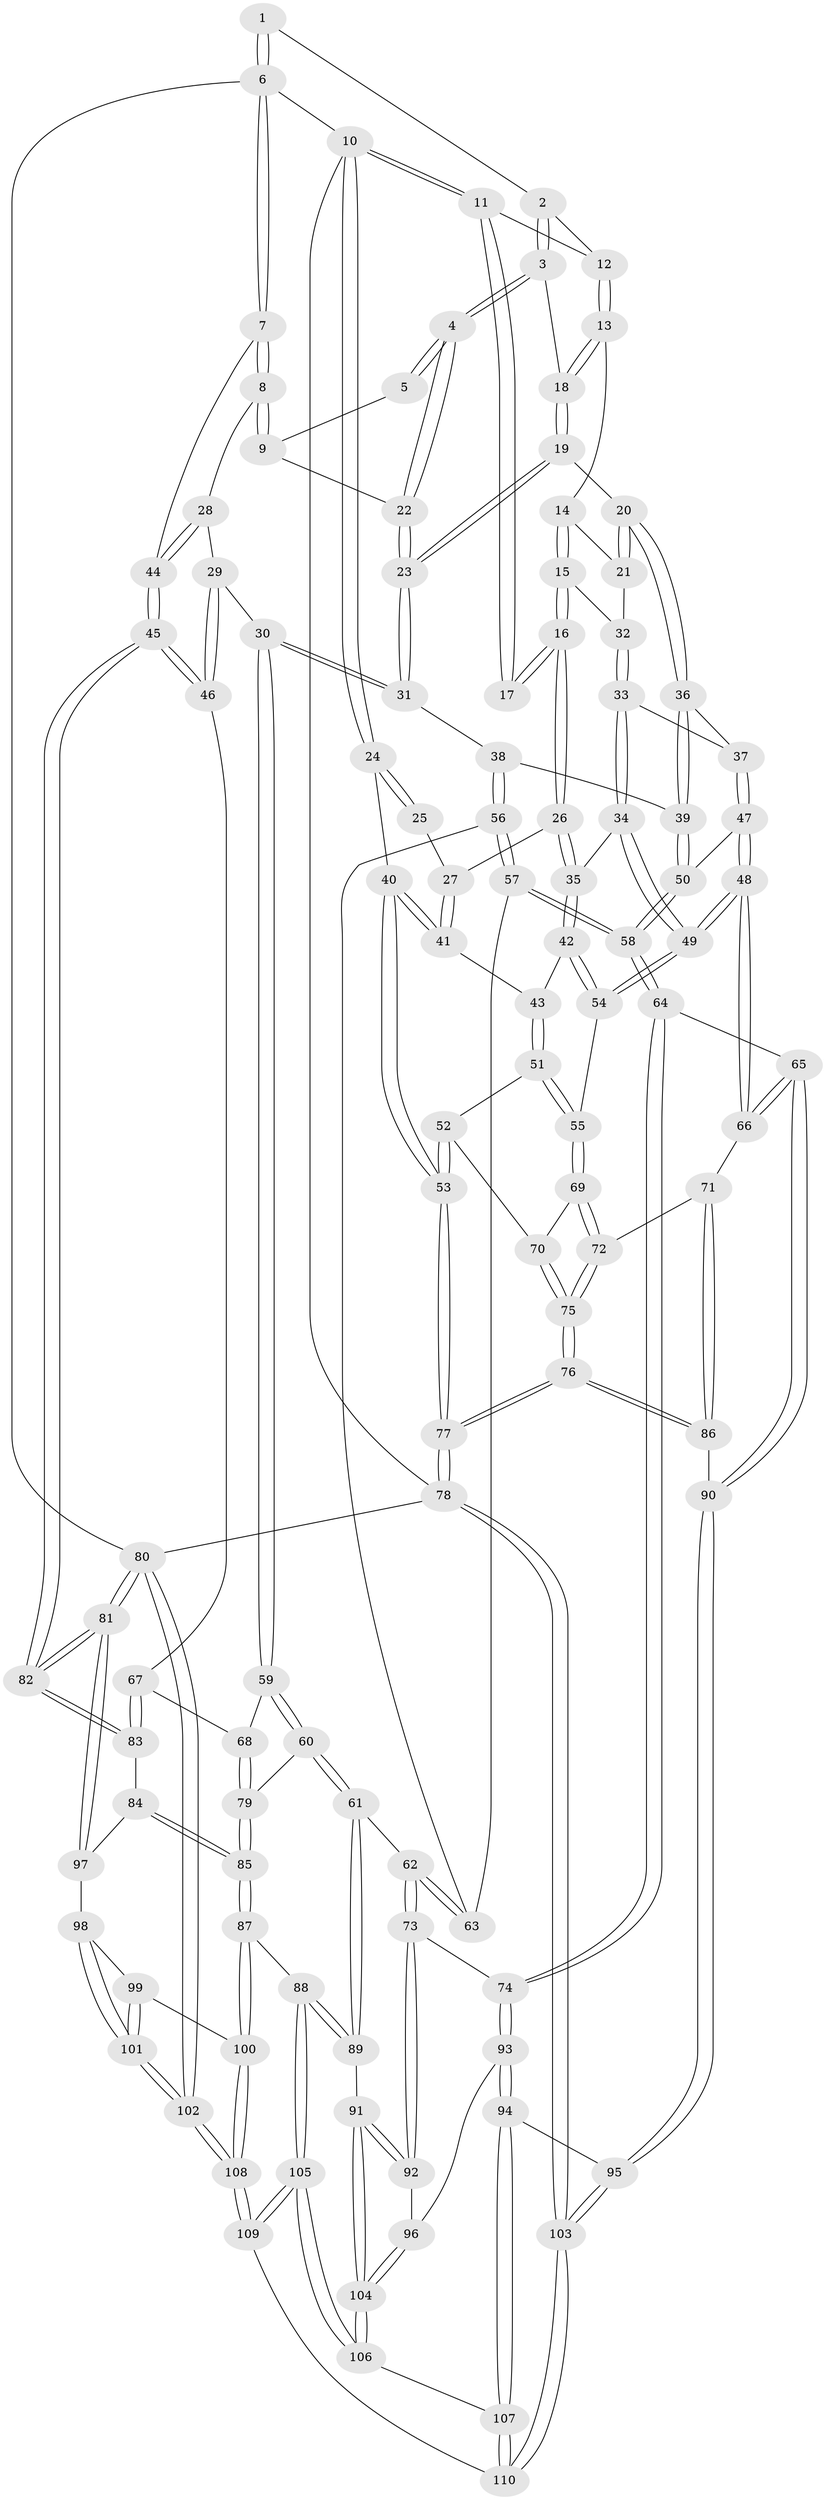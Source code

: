 // coarse degree distribution, {4: 0.44776119402985076, 3: 0.5074626865671642, 2: 0.04477611940298507}
// Generated by graph-tools (version 1.1) at 2025/38/03/04/25 23:38:27]
// undirected, 110 vertices, 272 edges
graph export_dot {
  node [color=gray90,style=filled];
  1 [pos="+0.8738225078553021+0"];
  2 [pos="+0.43488972251214963+0"];
  3 [pos="+0.5211528259995456+0.02016368740451307"];
  4 [pos="+0.5622577570413105+0.08529038577316418"];
  5 [pos="+0.7965876140119881+0"];
  6 [pos="+1+0"];
  7 [pos="+1+0.04967724687812358"];
  8 [pos="+0.7806138260103989+0.09949312634213282"];
  9 [pos="+0.775478420041385+0.08287482899620413"];
  10 [pos="+0+0"];
  11 [pos="+0.2383113478521862+0"];
  12 [pos="+0.27386536641137443+0"];
  13 [pos="+0.27908397733232093+0"];
  14 [pos="+0.275920618787404+0.04478763531724763"];
  15 [pos="+0.22061945629498317+0.16457441150085292"];
  16 [pos="+0.13803445675273268+0.19866308451095643"];
  17 [pos="+0.08802453859429182+0.13812436015168544"];
  18 [pos="+0.42255235357322213+0.15120322058030222"];
  19 [pos="+0.41806350139661064+0.20298807000868904"];
  20 [pos="+0.3777733389606731+0.2219708395283891"];
  21 [pos="+0.3380831664348882+0.15961321567667566"];
  22 [pos="+0.5668231979813799+0.09476046242589464"];
  23 [pos="+0.5666303570922134+0.20943595133161752"];
  24 [pos="+0+0.030022314178347886"];
  25 [pos="+0.04988715071457084+0.14347146561101837"];
  26 [pos="+0.1363703766273088+0.2070478625799353"];
  27 [pos="+0.03167046621175123+0.2623812280614994"];
  28 [pos="+0.7975346856848586+0.20920268431864228"];
  29 [pos="+0.7812789860751829+0.22477072808281678"];
  30 [pos="+0.6349457861153371+0.30578963439050194"];
  31 [pos="+0.6217661249220061+0.30284044691789497"];
  32 [pos="+0.24943336917633405+0.2177554939653156"];
  33 [pos="+0.283187535919339+0.2945082913348011"];
  34 [pos="+0.1893487134095898+0.32908492200168094"];
  35 [pos="+0.1737692509687614+0.32736520772834743"];
  36 [pos="+0.3607853970005681+0.25796580331363855"];
  37 [pos="+0.2892304941435286+0.29545201661682413"];
  38 [pos="+0.5757996146228611+0.33604125021262615"];
  39 [pos="+0.45142362533341823+0.34723961313022494"];
  40 [pos="+0+0.2506666570854966"];
  41 [pos="+0.018100715435516574+0.2783210330487928"];
  42 [pos="+0.14926276000080205+0.34054445478208983"];
  43 [pos="+0.07666281863786929+0.3394533875481637"];
  44 [pos="+1+0.26180688208540637"];
  45 [pos="+1+0.3056762470339141"];
  46 [pos="+0.8693129531197896+0.45013675563661454"];
  47 [pos="+0.31314828747011053+0.3588137544570104"];
  48 [pos="+0.2667282588811333+0.5095473057786388"];
  49 [pos="+0.2593372426864507+0.501944273161702"];
  50 [pos="+0.4023289724635057+0.41001587978217713"];
  51 [pos="+0.05033929150957255+0.38201753367781477"];
  52 [pos="+0+0.4311717673658599"];
  53 [pos="+0+0.45688994953214723"];
  54 [pos="+0.1337554432606107+0.44970751756185534"];
  55 [pos="+0.1008812164300459+0.4704553759297044"];
  56 [pos="+0.557385632063053+0.38470476935341574"];
  57 [pos="+0.4229318108161933+0.47340311658577855"];
  58 [pos="+0.39855466245991794+0.4820015557334083"];
  59 [pos="+0.6757010939467873+0.3771101726932353"];
  60 [pos="+0.6358984678096066+0.5430571888428568"];
  61 [pos="+0.5626325193948103+0.5728932221790074"];
  62 [pos="+0.5546259864415353+0.5723692466660587"];
  63 [pos="+0.5429431015470098+0.4651841334388778"];
  64 [pos="+0.36156940586927194+0.5634770264340687"];
  65 [pos="+0.282851786839821+0.5373657950958839"];
  66 [pos="+0.2769791323378291+0.5319871281407156"];
  67 [pos="+0.8470847910031531+0.47140620984794435"];
  68 [pos="+0.8067635611526649+0.4703391584580962"];
  69 [pos="+0.08634707033944124+0.49171011935827463"];
  70 [pos="+0.08156179455332944+0.4920276058955875"];
  71 [pos="+0.12450498765967674+0.5568814799134125"];
  72 [pos="+0.12230478138126367+0.5545271958710548"];
  73 [pos="+0.5043406496111044+0.5979626028451214"];
  74 [pos="+0.3927755605010589+0.6039428116662237"];
  75 [pos="+0+0.583092096216201"];
  76 [pos="+0+0.6855251350041075"];
  77 [pos="+0+0.6868285883762985"];
  78 [pos="+0+1"];
  79 [pos="+0.7165932560712202+0.5701457000825902"];
  80 [pos="+1+1"];
  81 [pos="+1+0.6559337036381038"];
  82 [pos="+1+0.6386443142578223"];
  83 [pos="+0.9032656675987477+0.6458066034777376"];
  84 [pos="+0.8557546897252014+0.6899954264096677"];
  85 [pos="+0.7649909542047678+0.7348201463805716"];
  86 [pos="+0.08565621110361837+0.7263143952031186"];
  87 [pos="+0.7368975163056726+0.7710229618686617"];
  88 [pos="+0.7292182036264444+0.7718477481531656"];
  89 [pos="+0.7228306419040507+0.7716144456293934"];
  90 [pos="+0.12499319597502904+0.747259231371673"];
  91 [pos="+0.7006233567540805+0.7772286716930088"];
  92 [pos="+0.563791301777712+0.742786807516877"];
  93 [pos="+0.3606288890610777+0.781234648933491"];
  94 [pos="+0.29885872558951315+0.8223409637395243"];
  95 [pos="+0.15845674405690305+0.7857989021434233"];
  96 [pos="+0.43614517937943514+0.8083974135308598"];
  97 [pos="+0.9385324383979844+0.792735920565681"];
  98 [pos="+0.9450908983459266+0.8234043193066155"];
  99 [pos="+0.8033516852806277+0.8293831606366868"];
  100 [pos="+0.7470649076467119+0.7877432655991091"];
  101 [pos="+1+1"];
  102 [pos="+1+1"];
  103 [pos="+0+1"];
  104 [pos="+0.5363810506372242+0.9222261060974006"];
  105 [pos="+0.577021011052335+1"];
  106 [pos="+0.5374663415306437+0.9766977175271558"];
  107 [pos="+0.30328126604407646+0.9140874128234788"];
  108 [pos="+0.767212801453854+1"];
  109 [pos="+0.5774297110231302+1"];
  110 [pos="+0.26555127451418603+1"];
  1 -- 2;
  1 -- 6;
  1 -- 6;
  2 -- 3;
  2 -- 3;
  2 -- 12;
  3 -- 4;
  3 -- 4;
  3 -- 18;
  4 -- 5;
  4 -- 5;
  4 -- 22;
  4 -- 22;
  5 -- 9;
  6 -- 7;
  6 -- 7;
  6 -- 10;
  6 -- 80;
  7 -- 8;
  7 -- 8;
  7 -- 44;
  8 -- 9;
  8 -- 9;
  8 -- 28;
  9 -- 22;
  10 -- 11;
  10 -- 11;
  10 -- 24;
  10 -- 24;
  10 -- 78;
  11 -- 12;
  11 -- 17;
  11 -- 17;
  12 -- 13;
  12 -- 13;
  13 -- 14;
  13 -- 18;
  13 -- 18;
  14 -- 15;
  14 -- 15;
  14 -- 21;
  15 -- 16;
  15 -- 16;
  15 -- 32;
  16 -- 17;
  16 -- 17;
  16 -- 26;
  16 -- 26;
  18 -- 19;
  18 -- 19;
  19 -- 20;
  19 -- 23;
  19 -- 23;
  20 -- 21;
  20 -- 21;
  20 -- 36;
  20 -- 36;
  21 -- 32;
  22 -- 23;
  22 -- 23;
  23 -- 31;
  23 -- 31;
  24 -- 25;
  24 -- 25;
  24 -- 40;
  25 -- 27;
  26 -- 27;
  26 -- 35;
  26 -- 35;
  27 -- 41;
  27 -- 41;
  28 -- 29;
  28 -- 44;
  28 -- 44;
  29 -- 30;
  29 -- 46;
  29 -- 46;
  30 -- 31;
  30 -- 31;
  30 -- 59;
  30 -- 59;
  31 -- 38;
  32 -- 33;
  32 -- 33;
  33 -- 34;
  33 -- 34;
  33 -- 37;
  34 -- 35;
  34 -- 49;
  34 -- 49;
  35 -- 42;
  35 -- 42;
  36 -- 37;
  36 -- 39;
  36 -- 39;
  37 -- 47;
  37 -- 47;
  38 -- 39;
  38 -- 56;
  38 -- 56;
  39 -- 50;
  39 -- 50;
  40 -- 41;
  40 -- 41;
  40 -- 53;
  40 -- 53;
  41 -- 43;
  42 -- 43;
  42 -- 54;
  42 -- 54;
  43 -- 51;
  43 -- 51;
  44 -- 45;
  44 -- 45;
  45 -- 46;
  45 -- 46;
  45 -- 82;
  45 -- 82;
  46 -- 67;
  47 -- 48;
  47 -- 48;
  47 -- 50;
  48 -- 49;
  48 -- 49;
  48 -- 66;
  48 -- 66;
  49 -- 54;
  49 -- 54;
  50 -- 58;
  50 -- 58;
  51 -- 52;
  51 -- 55;
  51 -- 55;
  52 -- 53;
  52 -- 53;
  52 -- 70;
  53 -- 77;
  53 -- 77;
  54 -- 55;
  55 -- 69;
  55 -- 69;
  56 -- 57;
  56 -- 57;
  56 -- 63;
  57 -- 58;
  57 -- 58;
  57 -- 63;
  58 -- 64;
  58 -- 64;
  59 -- 60;
  59 -- 60;
  59 -- 68;
  60 -- 61;
  60 -- 61;
  60 -- 79;
  61 -- 62;
  61 -- 89;
  61 -- 89;
  62 -- 63;
  62 -- 63;
  62 -- 73;
  62 -- 73;
  64 -- 65;
  64 -- 74;
  64 -- 74;
  65 -- 66;
  65 -- 66;
  65 -- 90;
  65 -- 90;
  66 -- 71;
  67 -- 68;
  67 -- 83;
  67 -- 83;
  68 -- 79;
  68 -- 79;
  69 -- 70;
  69 -- 72;
  69 -- 72;
  70 -- 75;
  70 -- 75;
  71 -- 72;
  71 -- 86;
  71 -- 86;
  72 -- 75;
  72 -- 75;
  73 -- 74;
  73 -- 92;
  73 -- 92;
  74 -- 93;
  74 -- 93;
  75 -- 76;
  75 -- 76;
  76 -- 77;
  76 -- 77;
  76 -- 86;
  76 -- 86;
  77 -- 78;
  77 -- 78;
  78 -- 103;
  78 -- 103;
  78 -- 80;
  79 -- 85;
  79 -- 85;
  80 -- 81;
  80 -- 81;
  80 -- 102;
  80 -- 102;
  81 -- 82;
  81 -- 82;
  81 -- 97;
  81 -- 97;
  82 -- 83;
  82 -- 83;
  83 -- 84;
  84 -- 85;
  84 -- 85;
  84 -- 97;
  85 -- 87;
  85 -- 87;
  86 -- 90;
  87 -- 88;
  87 -- 100;
  87 -- 100;
  88 -- 89;
  88 -- 89;
  88 -- 105;
  88 -- 105;
  89 -- 91;
  90 -- 95;
  90 -- 95;
  91 -- 92;
  91 -- 92;
  91 -- 104;
  91 -- 104;
  92 -- 96;
  93 -- 94;
  93 -- 94;
  93 -- 96;
  94 -- 95;
  94 -- 107;
  94 -- 107;
  95 -- 103;
  95 -- 103;
  96 -- 104;
  96 -- 104;
  97 -- 98;
  98 -- 99;
  98 -- 101;
  98 -- 101;
  99 -- 100;
  99 -- 101;
  99 -- 101;
  100 -- 108;
  100 -- 108;
  101 -- 102;
  101 -- 102;
  102 -- 108;
  102 -- 108;
  103 -- 110;
  103 -- 110;
  104 -- 106;
  104 -- 106;
  105 -- 106;
  105 -- 106;
  105 -- 109;
  105 -- 109;
  106 -- 107;
  107 -- 110;
  107 -- 110;
  108 -- 109;
  108 -- 109;
  109 -- 110;
}
